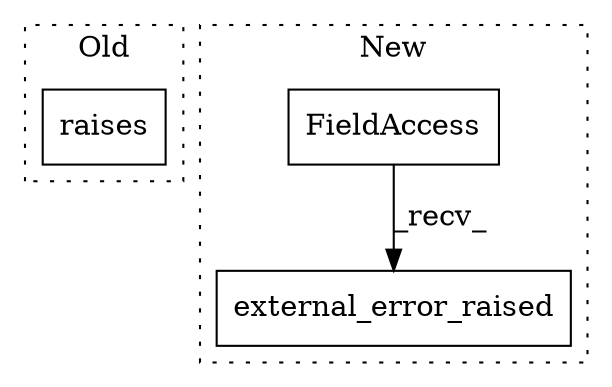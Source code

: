 digraph G {
subgraph cluster0 {
1 [label="raises" a="32" s="640,656" l="7,1" shape="box"];
label = "Old";
style="dotted";
}
subgraph cluster1 {
2 [label="external_error_raised" a="32" s="657,722" l="29,2" shape="box"];
3 [label="FieldAccess" a="22" s="641" l="6" shape="box"];
label = "New";
style="dotted";
}
3 -> 2 [label="_recv_"];
}